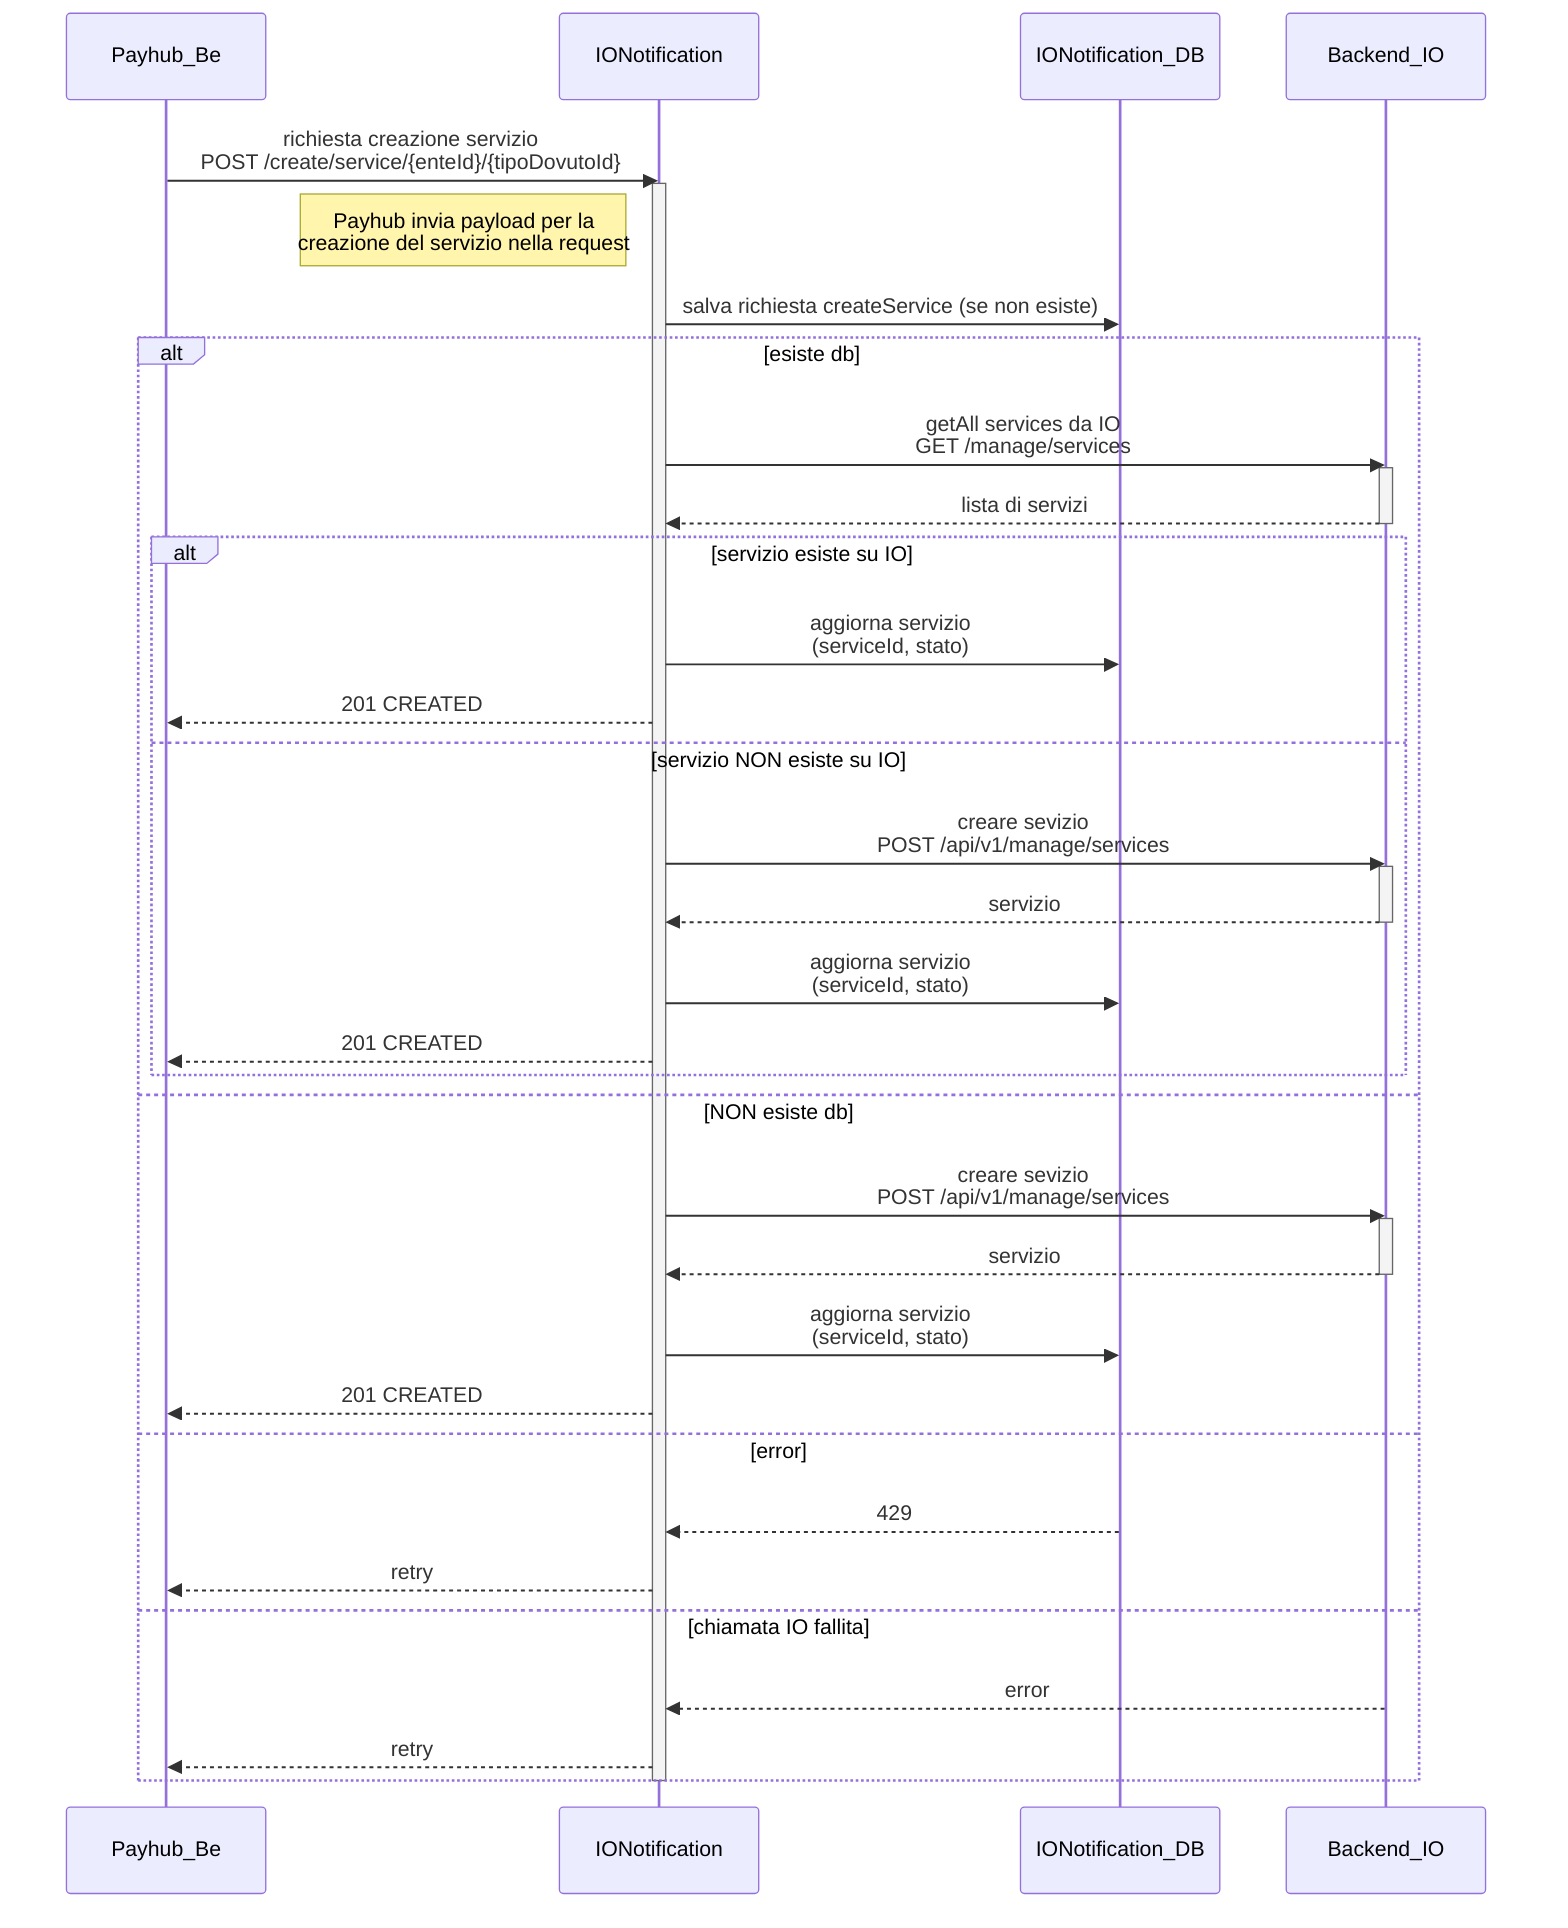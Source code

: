 sequenceDiagram
    participant Payhub_Be
    participant IONotification
    participant IONotification_DB
    participant Backend_IO

    Payhub_Be ->> IONotification: richiesta creazione servizio <br/>POST /create/service/{enteId}/{tipoDovutoId}
    activate IONotification
    note left of IONotification: Payhub invia payload per la <br/>creazione del servizio nella request
    IONotification ->> IONotification_DB: salva richiesta createService (se non esiste)

    alt esiste db
        IONotification ->> Backend_IO: getAll services da IO <br/>GET /manage/services

        activate Backend_IO
            Backend_IO -->> IONotification: lista di servizi
        deactivate Backend_IO

        alt servizio esiste su IO
            IONotification ->> IONotification_DB: aggiorna servizio <br/>(serviceId, stato)
            IONotification -->> Payhub_Be: 201 CREATED
        else servizio NON esiste su IO
            IONotification ->> Backend_IO: creare sevizio <br/>POST /api/v1/manage/services

            activate Backend_IO
                Backend_IO -->> IONotification: servizio
            deactivate Backend_IO

            IONotification ->> IONotification_DB: aggiorna servizio <br/>(serviceId, stato)
            IONotification -->> Payhub_Be: 201 CREATED
        end

    else NON esiste db
        IONotification ->> Backend_IO: creare sevizio <br/>POST /api/v1/manage/services

        activate Backend_IO
            Backend_IO -->> IONotification: servizio
        deactivate Backend_IO

        IONotification ->> IONotification_DB: aggiorna servizio <br/>(serviceId, stato)
        IONotification -->> Payhub_Be: 201 CREATED

    else error
        IONotification_DB -->> IONotification: 429
        IONotification -->> Payhub_Be: retry
    else chiamata IO fallita
        Backend_IO -->> IONotification: error
        IONotification -->> Payhub_Be: retry
    end

    deactivate IONotification